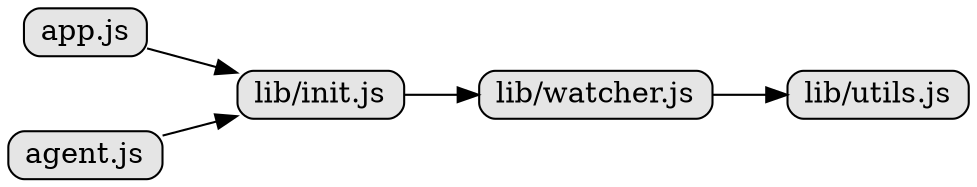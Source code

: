 digraph G {
  nodesep=0.5;
    charset="UTF-8";
    rankdir=LR;
    fixedsize=true;
    compound=true;
    node [style="rounded,filled", width=0, height=0, shape=box, fillcolor="#E5E5E5", concentrate=true]
  
  "app.js";
  "agent.js";
  "lib/init.js";
  "lib/watcher.js";
  "lib/utils.js";
  "app.js" -> "lib/init.js";
  "agent.js" -> "lib/init.js";
  "lib/init.js" -> "lib/watcher.js";
  "lib/watcher.js" -> "lib/utils.js";
}
